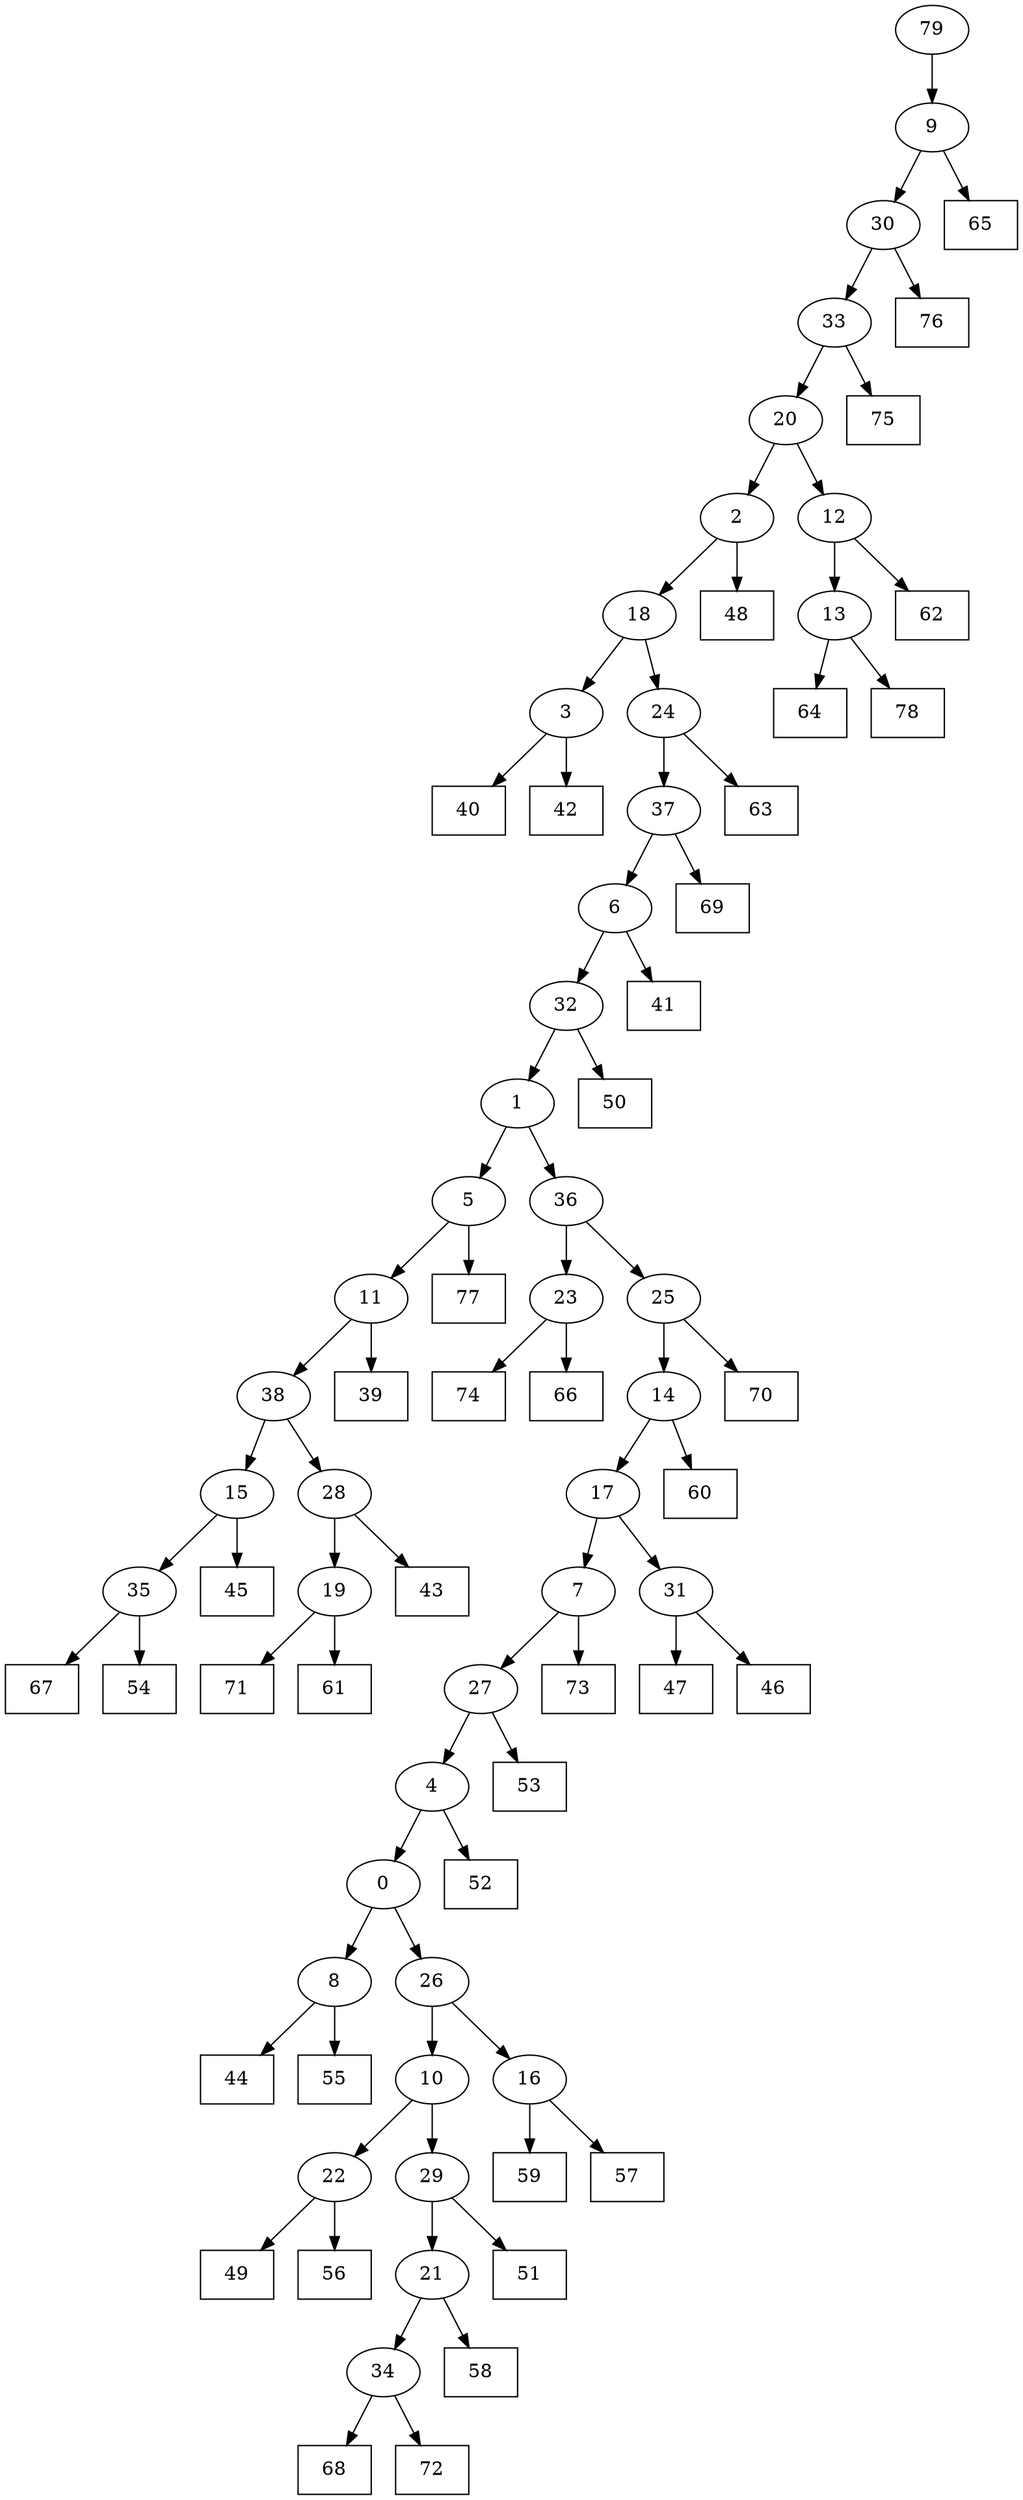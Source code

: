 digraph G {
0[label="0"];
1[label="1"];
2[label="2"];
3[label="3"];
4[label="4"];
5[label="5"];
6[label="6"];
7[label="7"];
8[label="8"];
9[label="9"];
10[label="10"];
11[label="11"];
12[label="12"];
13[label="13"];
14[label="14"];
15[label="15"];
16[label="16"];
17[label="17"];
18[label="18"];
19[label="19"];
20[label="20"];
21[label="21"];
22[label="22"];
23[label="23"];
24[label="24"];
25[label="25"];
26[label="26"];
27[label="27"];
28[label="28"];
29[label="29"];
30[label="30"];
31[label="31"];
32[label="32"];
33[label="33"];
34[label="34"];
35[label="35"];
36[label="36"];
37[label="37"];
38[label="38"];
39[shape=box,label="50"];
40[shape=box,label="65"];
41[shape=box,label="52"];
42[shape=box,label="74"];
43[shape=box,label="71"];
44[shape=box,label="62"];
45[shape=box,label="49"];
46[shape=box,label="75"];
47[shape=box,label="41"];
48[shape=box,label="47"];
49[shape=box,label="64"];
50[shape=box,label="77"];
51[shape=box,label="56"];
52[shape=box,label="63"];
53[shape=box,label="68"];
54[shape=box,label="72"];
55[shape=box,label="76"];
56[shape=box,label="66"];
57[shape=box,label="45"];
58[shape=box,label="44"];
59[shape=box,label="53"];
60[shape=box,label="59"];
61[shape=box,label="58"];
62[shape=box,label="40"];
63[shape=box,label="55"];
64[shape=box,label="67"];
65[shape=box,label="54"];
66[shape=box,label="57"];
67[shape=box,label="39"];
68[shape=box,label="73"];
69[shape=box,label="51"];
70[shape=box,label="46"];
71[shape=box,label="43"];
72[shape=box,label="60"];
73[shape=box,label="48"];
74[shape=box,label="70"];
75[shape=box,label="61"];
76[shape=box,label="78"];
77[shape=box,label="69"];
78[shape=box,label="42"];
79[label="79"];
8->63 ;
16->66 ;
19->75 ;
12->44 ;
4->0 ;
28->71 ;
5->50 ;
22->51 ;
13->49 ;
2->73 ;
31->48 ;
0->26 ;
33->46 ;
12->13 ;
13->76 ;
19->43 ;
29->69 ;
23->42 ;
14->17 ;
32->1 ;
6->47 ;
33->20 ;
24->52 ;
7->68 ;
4->41 ;
23->56 ;
28->19 ;
1->5 ;
30->33 ;
2->18 ;
27->4 ;
32->39 ;
9->40 ;
37->77 ;
21->61 ;
10->29 ;
15->35 ;
35->65 ;
22->45 ;
6->32 ;
36->23 ;
35->64 ;
29->21 ;
21->34 ;
38->15 ;
15->57 ;
18->24 ;
11->67 ;
26->10 ;
10->22 ;
20->2 ;
18->3 ;
3->62 ;
5->11 ;
25->74 ;
27->59 ;
17->31 ;
31->70 ;
24->37 ;
37->6 ;
9->30 ;
30->55 ;
79->9 ;
25->14 ;
14->72 ;
3->78 ;
11->38 ;
38->28 ;
20->12 ;
8->58 ;
0->8 ;
1->36 ;
36->25 ;
34->54 ;
26->16 ;
16->60 ;
34->53 ;
17->7 ;
7->27 ;
}
